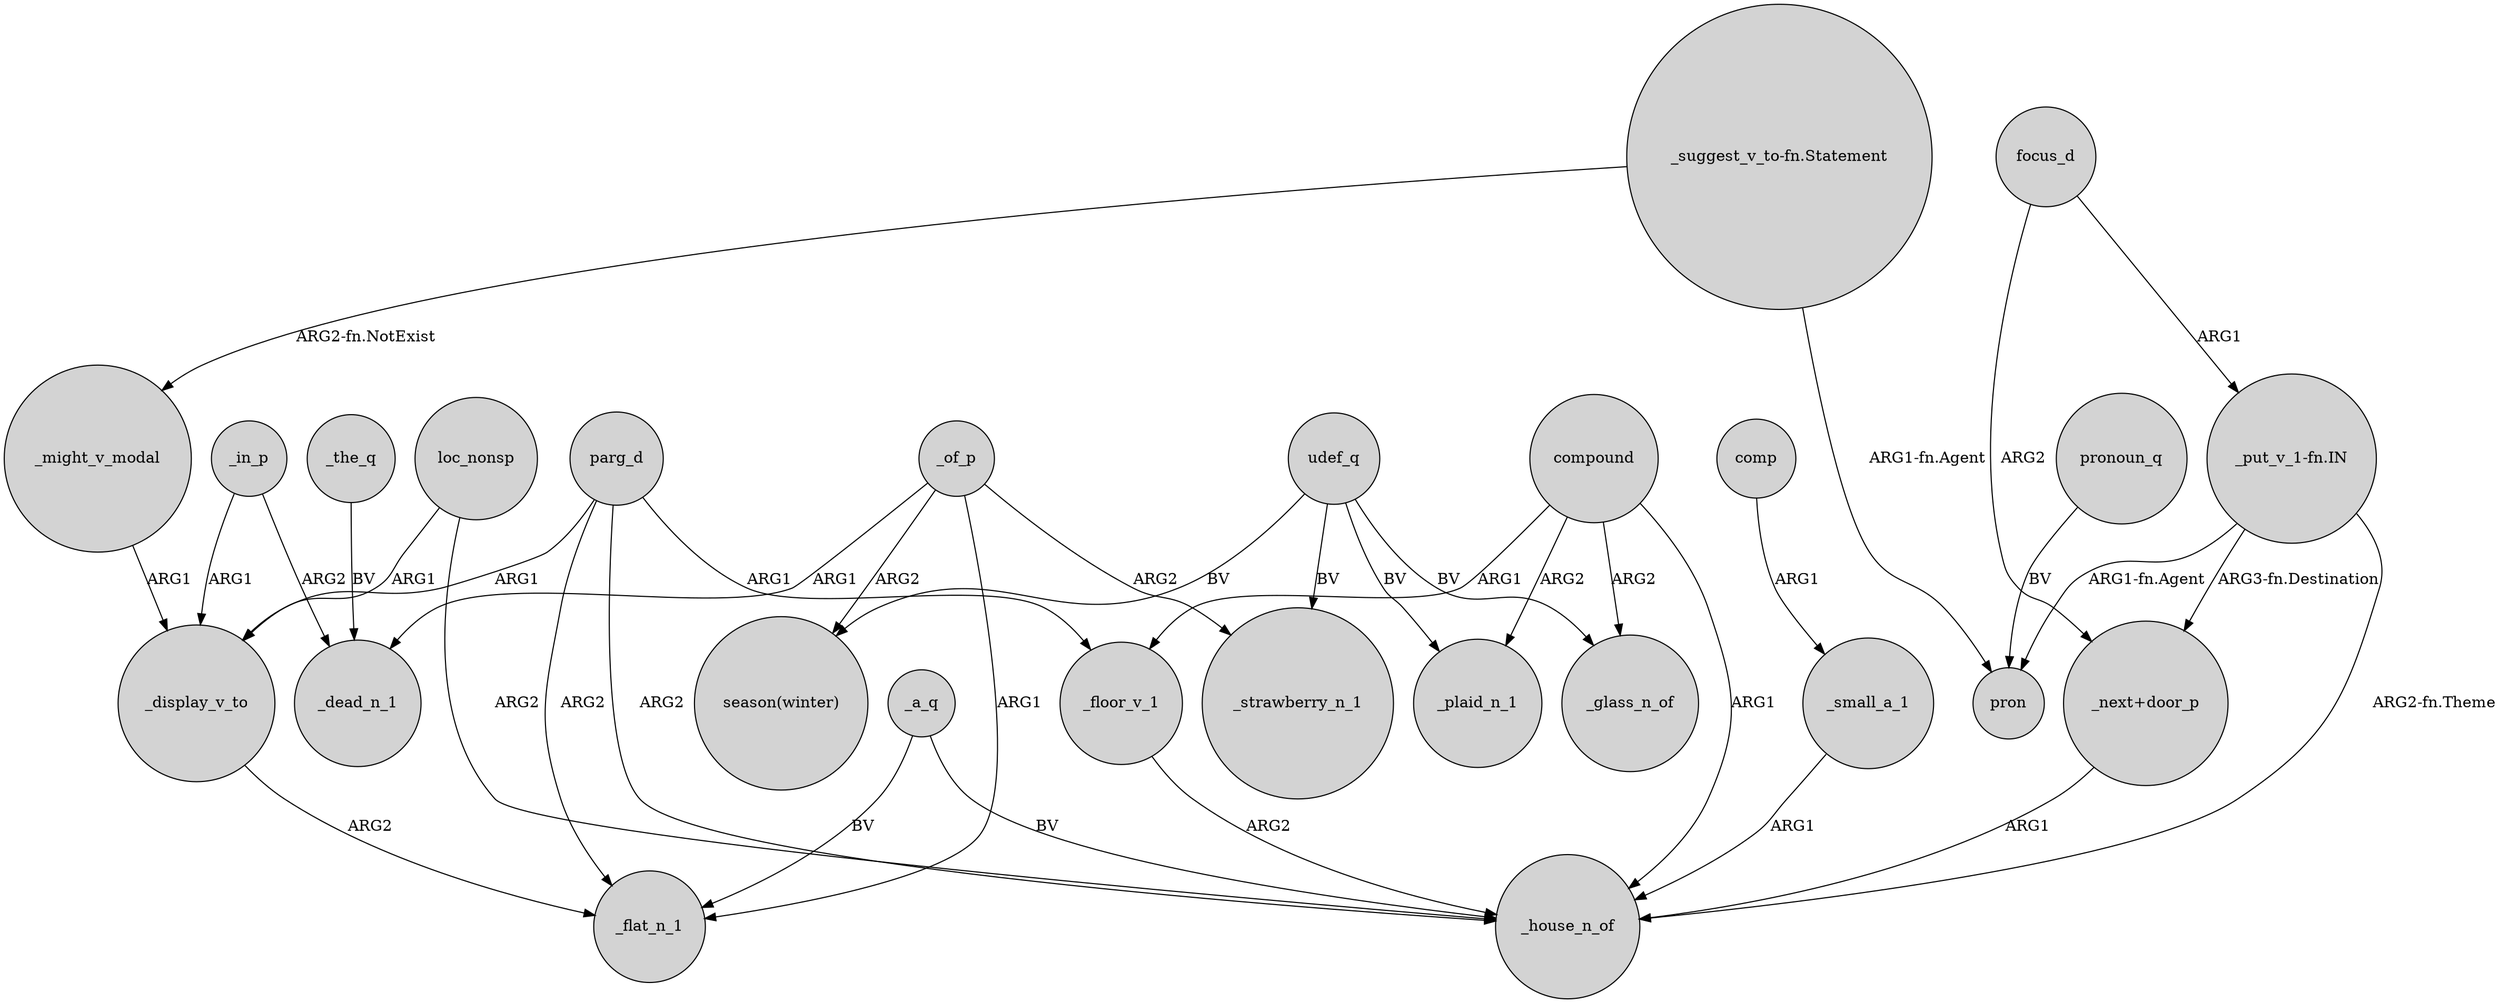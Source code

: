 digraph {
	node [shape=circle style=filled]
	parg_d -> _flat_n_1 [label=ARG2]
	"_put_v_1-fn.IN" -> pron [label="ARG1-fn.Agent"]
	parg_d -> _display_v_to [label=ARG1]
	"_suggest_v_to-fn.Statement" -> pron [label="ARG1-fn.Agent"]
	_display_v_to -> _flat_n_1 [label=ARG2]
	compound -> _floor_v_1 [label=ARG1]
	compound -> _glass_n_of [label=ARG2]
	udef_q -> _plaid_n_1 [label=BV]
	parg_d -> _house_n_of [label=ARG2]
	_of_p -> _dead_n_1 [label=ARG1]
	parg_d -> _floor_v_1 [label=ARG1]
	"_put_v_1-fn.IN" -> _house_n_of [label="ARG2-fn.Theme"]
	_in_p -> _dead_n_1 [label=ARG2]
	pronoun_q -> pron [label=BV]
	_a_q -> _house_n_of [label=BV]
	"_next+door_p" -> _house_n_of [label=ARG1]
	_of_p -> "season(winter)" [label=ARG2]
	_a_q -> _flat_n_1 [label=BV]
	compound -> _house_n_of [label=ARG1]
	_of_p -> _flat_n_1 [label=ARG1]
	comp -> _small_a_1 [label=ARG1]
	focus_d -> "_next+door_p" [label=ARG2]
	_floor_v_1 -> _house_n_of [label=ARG2]
	loc_nonsp -> _display_v_to [label=ARG1]
	_the_q -> _dead_n_1 [label=BV]
	udef_q -> "season(winter)" [label=BV]
	_of_p -> _strawberry_n_1 [label=ARG2]
	focus_d -> "_put_v_1-fn.IN" [label=ARG1]
	_in_p -> _display_v_to [label=ARG1]
	udef_q -> _glass_n_of [label=BV]
	loc_nonsp -> _house_n_of [label=ARG2]
	_small_a_1 -> _house_n_of [label=ARG1]
	"_suggest_v_to-fn.Statement" -> _might_v_modal [label="ARG2-fn.NotExist"]
	compound -> _plaid_n_1 [label=ARG2]
	"_put_v_1-fn.IN" -> "_next+door_p" [label="ARG3-fn.Destination"]
	udef_q -> _strawberry_n_1 [label=BV]
	_might_v_modal -> _display_v_to [label=ARG1]
}
